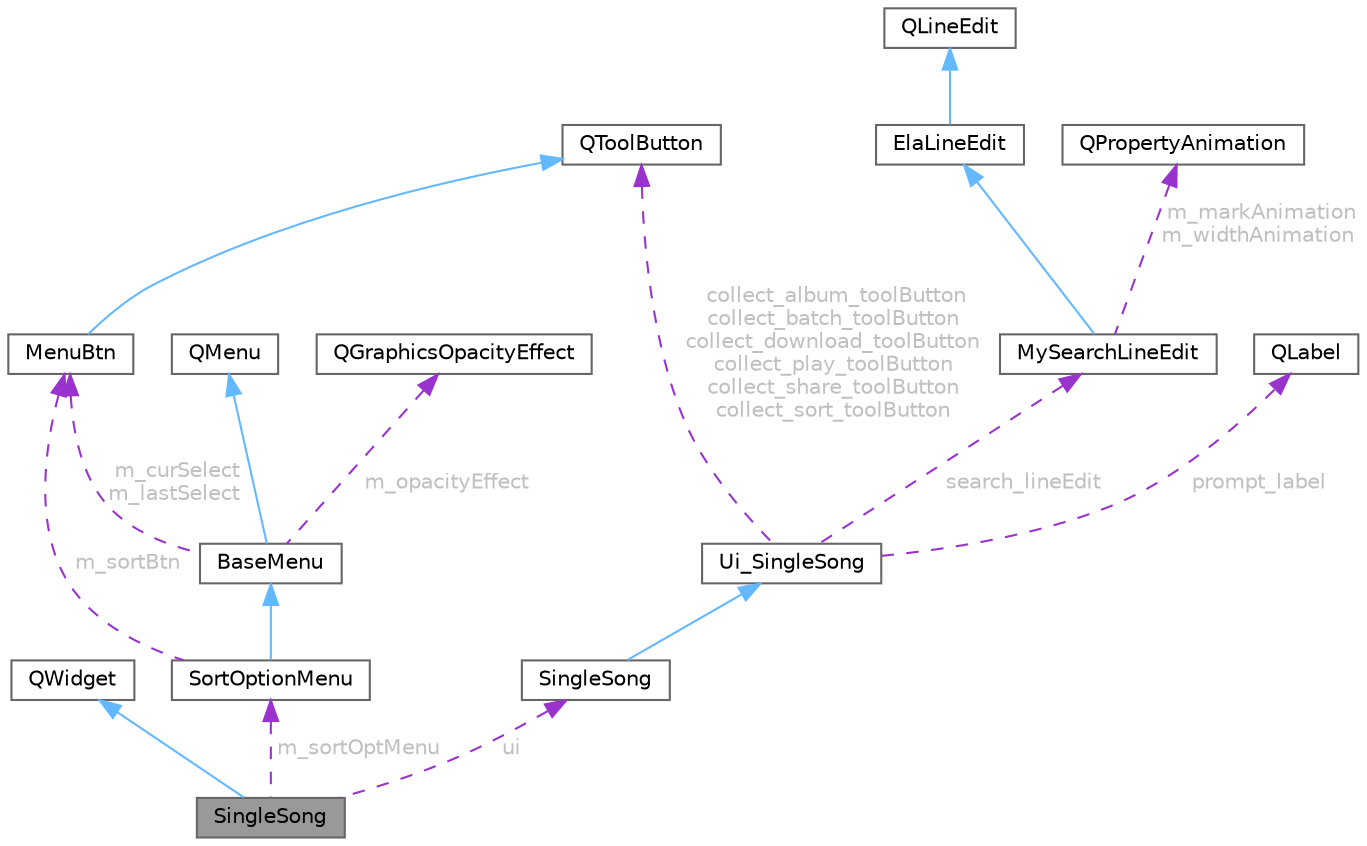 digraph "SingleSong"
{
 // LATEX_PDF_SIZE
  bgcolor="transparent";
  edge [fontname=Helvetica,fontsize=10,labelfontname=Helvetica,labelfontsize=10];
  node [fontname=Helvetica,fontsize=10,shape=box,height=0.2,width=0.4];
  Node1 [id="Node000001",label="SingleSong",height=0.2,width=0.4,color="gray40", fillcolor="grey60", style="filled", fontcolor="black",tooltip="单曲界面类，管理单曲的展示和操作（如排序、播放、下载）"];
  Node2 -> Node1 [id="edge1_Node000001_Node000002",dir="back",color="steelblue1",style="solid",tooltip=" "];
  Node2 [id="Node000002",label="QWidget",height=0.2,width=0.4,color="gray40", fillcolor="white", style="filled",tooltip=" "];
  Node3 -> Node1 [id="edge2_Node000001_Node000003",dir="back",color="darkorchid3",style="dashed",tooltip=" ",label=" ui",fontcolor="grey" ];
  Node3 [id="Node000003",label="SingleSong",height=0.2,width=0.4,color="gray40", fillcolor="white", style="filled",URL="$class_ui_1_1_single_song.html",tooltip=" "];
  Node4 -> Node3 [id="edge3_Node000003_Node000004",dir="back",color="steelblue1",style="solid",tooltip=" "];
  Node4 [id="Node000004",label="Ui_SingleSong",height=0.2,width=0.4,color="gray40", fillcolor="white", style="filled",URL="$class_ui___single_song.html",tooltip=" "];
  Node5 -> Node4 [id="edge4_Node000004_Node000005",dir="back",color="darkorchid3",style="dashed",tooltip=" ",label=" collect_album_toolButton\ncollect_batch_toolButton\ncollect_download_toolButton\ncollect_play_toolButton\ncollect_share_toolButton\ncollect_sort_toolButton",fontcolor="grey" ];
  Node5 [id="Node000005",label="QToolButton",height=0.2,width=0.4,color="gray40", fillcolor="white", style="filled",URL="$class_q_tool_button.html",tooltip="工具按钮类"];
  Node6 -> Node4 [id="edge5_Node000004_Node000006",dir="back",color="darkorchid3",style="dashed",tooltip=" ",label=" search_lineEdit",fontcolor="grey" ];
  Node6 [id="Node000006",label="MySearchLineEdit",height=0.2,width=0.4,color="gray40", fillcolor="white", style="filled",URL="$class_my_search_line_edit.html",tooltip="自定义搜索输入框类，继承自 QLineEdit，支持焦点动画和自定义右键菜单"];
  Node7 -> Node6 [id="edge6_Node000006_Node000007",dir="back",color="steelblue1",style="solid",tooltip=" "];
  Node7 [id="Node000007",label="ElaLineEdit",height=0.2,width=0.4,color="gray40", fillcolor="white", style="filled",URL="$class_ela_line_edit.html",tooltip=" "];
  Node8 -> Node7 [id="edge7_Node000007_Node000008",dir="back",color="steelblue1",style="solid",tooltip=" "];
  Node8 [id="Node000008",label="QLineEdit",height=0.2,width=0.4,color="gray40", fillcolor="white", style="filled",tooltip=" "];
  Node9 -> Node6 [id="edge8_Node000006_Node000009",dir="back",color="darkorchid3",style="dashed",tooltip=" ",label=" m_markAnimation\nm_widthAnimation",fontcolor="grey" ];
  Node9 [id="Node000009",label="QPropertyAnimation",height=0.2,width=0.4,color="gray40", fillcolor="white", style="filled",URL="$class_q_property_animation.html",tooltip="Qt 属性动画类，用于窗口缩放动画"];
  Node10 -> Node4 [id="edge9_Node000004_Node000010",dir="back",color="darkorchid3",style="dashed",tooltip=" ",label=" prompt_label",fontcolor="grey" ];
  Node10 [id="Node000010",label="QLabel",height=0.2,width=0.4,color="gray40", fillcolor="white", style="filled",URL="$class_q_label.html",tooltip="标签控件类"];
  Node11 -> Node1 [id="edge10_Node000001_Node000011",dir="back",color="darkorchid3",style="dashed",tooltip=" ",label=" m_sortOptMenu",fontcolor="grey" ];
  Node11 [id="Node000011",label="SortOptionMenu",height=0.2,width=0.4,color="gray40", fillcolor="white", style="filled",URL="$class_sort_option_menu.html",tooltip="歌曲排序选项菜单类，继承自 BaseMenu，提供多种排序方式"];
  Node12 -> Node11 [id="edge11_Node000011_Node000012",dir="back",color="steelblue1",style="solid",tooltip=" "];
  Node12 [id="Node000012",label="BaseMenu",height=0.2,width=0.4,color="gray40", fillcolor="white", style="filled",URL="$class_base_menu.html",tooltip="菜单基类，继承自 QMenu，提供阴影、动画和悬停状态管理功能"];
  Node13 -> Node12 [id="edge12_Node000012_Node000013",dir="back",color="steelblue1",style="solid",tooltip=" "];
  Node13 [id="Node000013",label="QMenu",height=0.2,width=0.4,color="gray40", fillcolor="white", style="filled",tooltip=" "];
  Node14 -> Node12 [id="edge13_Node000012_Node000014",dir="back",color="darkorchid3",style="dashed",tooltip=" ",label=" m_curSelect\nm_lastSelect",fontcolor="grey" ];
  Node14 [id="Node000014",label="MenuBtn",height=0.2,width=0.4,color="gray40", fillcolor="white", style="filled",URL="$class_menu_btn.html",tooltip="自定义菜单按钮类，继承自 QToolButton，支持图标切换和事件过滤"];
  Node5 -> Node14 [id="edge14_Node000014_Node000005",dir="back",color="steelblue1",style="solid",tooltip=" "];
  Node15 -> Node12 [id="edge15_Node000012_Node000015",dir="back",color="darkorchid3",style="dashed",tooltip=" ",label=" m_opacityEffect",fontcolor="grey" ];
  Node15 [id="Node000015",label="QGraphicsOpacityEffect",height=0.2,width=0.4,color="gray40", fillcolor="white", style="filled",URL="$class_q_graphics_opacity_effect.html",tooltip="图形透明效果类"];
  Node14 -> Node11 [id="edge16_Node000011_Node000014",dir="back",color="darkorchid3",style="dashed",tooltip=" ",label=" m_sortBtn",fontcolor="grey" ];
}
